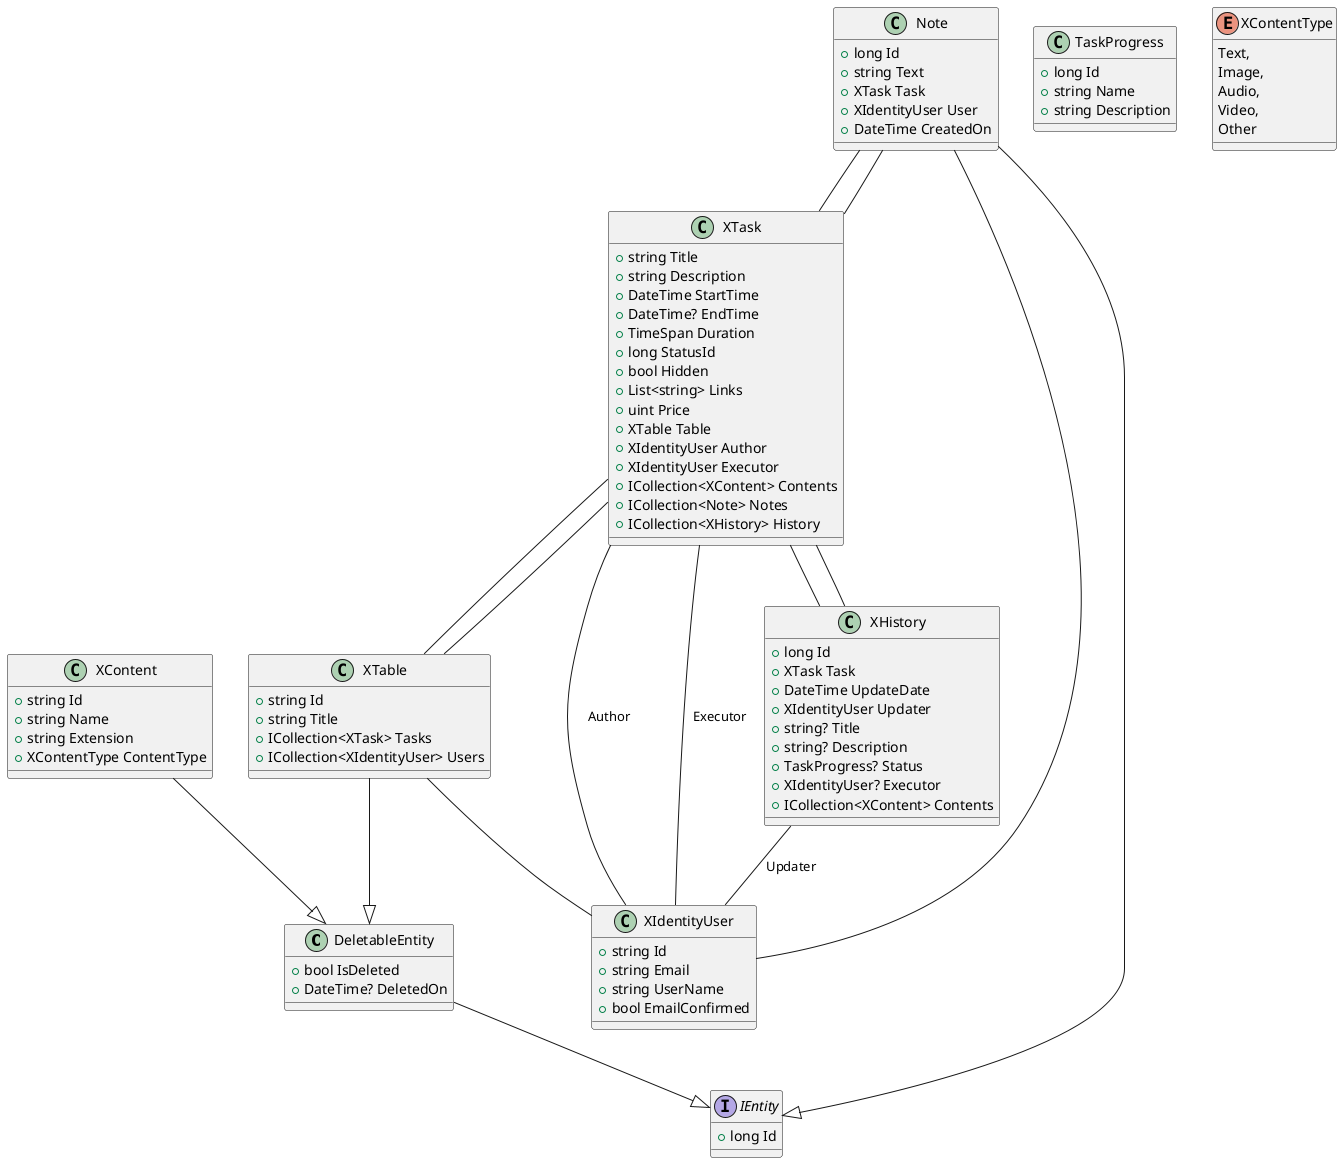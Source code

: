 @startuml classgpt
class DeletableEntity {
    +bool IsDeleted
    +DateTime? DeletedOn
}

interface IEntity {
    +long Id
}

class XTask {
    +string Title
    +string Description
    +DateTime StartTime
    +DateTime? EndTime
    +TimeSpan Duration
    +long StatusId
    +bool Hidden
    +List<string> Links
    +uint Price
    +XTable Table
    +XIdentityUser Author
    +XIdentityUser Executor
    +ICollection<XContent> Contents
    +ICollection<Note> Notes
    +ICollection<XHistory> History
}

class XTable {
    +string Id
    +string Title
    +ICollection<XTask> Tasks
    +ICollection<XIdentityUser> Users
}

class XHistory {
    +long Id
    +XTask Task
    +DateTime UpdateDate
    +XIdentityUser Updater
    +string? Title
    +string? Description
    +TaskProgress? Status
    +XIdentityUser? Executor
    +ICollection<XContent> Contents
}

class XContent {
    +string Id
    +string Name
    +string Extension
    +XContentType ContentType
}

class Note {
    +long Id
    +string Text
    +XTask Task
    +XIdentityUser User
    +DateTime CreatedOn
}

class XIdentityUser {
    +string Id
    +string Email
    +string UserName
    +bool EmailConfirmed
}

class TaskProgress {
    +long Id
    +string Name
    +string Description
}

enum XContentType {
    Text,
    Image,
    Audio,
    Video,
    Other
}

DeletableEntity --|> IEntity
XTask -- XTable
XTask -- XIdentityUser: Author
XTask -- XIdentityUser: Executor
XTask -- XHistory
XTask -- Note
XHistory -- XIdentityUser: Updater
XHistory -- XTask
XContent --|> DeletableEntity
Note --|> IEntity
Note -- XTask
Note -- XIdentityUser
XTable --|> DeletableEntity
XTable -- XTask
XTable -- XIdentityUser
@enduml
